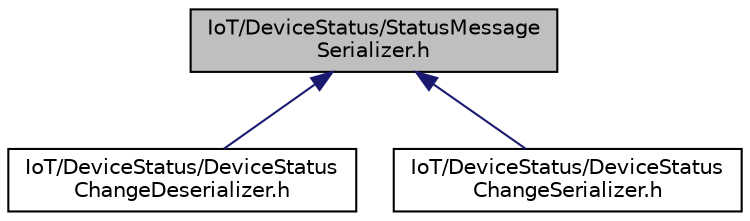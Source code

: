 digraph "IoT/DeviceStatus/StatusMessageSerializer.h"
{
 // LATEX_PDF_SIZE
  edge [fontname="Helvetica",fontsize="10",labelfontname="Helvetica",labelfontsize="10"];
  node [fontname="Helvetica",fontsize="10",shape=record];
  Node1 [label="IoT/DeviceStatus/StatusMessage\lSerializer.h",height=0.2,width=0.4,color="black", fillcolor="grey75", style="filled", fontcolor="black",tooltip=" "];
  Node1 -> Node2 [dir="back",color="midnightblue",fontsize="10",style="solid",fontname="Helvetica"];
  Node2 [label="IoT/DeviceStatus/DeviceStatus\lChangeDeserializer.h",height=0.2,width=0.4,color="black", fillcolor="white", style="filled",URL="$DeviceStatusChangeDeserializer_8h.html",tooltip=" "];
  Node1 -> Node3 [dir="back",color="midnightblue",fontsize="10",style="solid",fontname="Helvetica"];
  Node3 [label="IoT/DeviceStatus/DeviceStatus\lChangeSerializer.h",height=0.2,width=0.4,color="black", fillcolor="white", style="filled",URL="$DeviceStatusChangeSerializer_8h.html",tooltip=" "];
}
